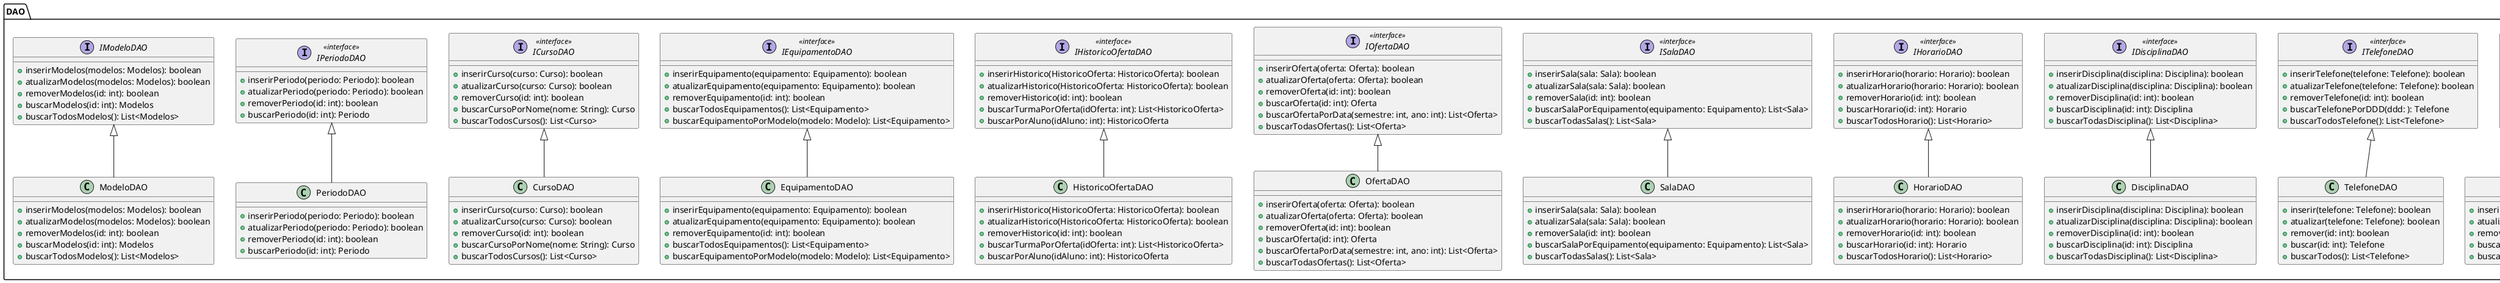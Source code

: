 @startuml trabalho_engenharia_dao

package "DAO" {
    interface IPessoaDAO << interface >>{
        + inserir(pessoa: Pessoa): boolean
        + atualizarDados(pessoa: Pessoa): boolean
        + remover(id: int): boolean
        + buscar(id: int): Pessoa
    }

    IPessoaDAO <|-- AlunoDAO
    class AlunoDAO {
        + inserir(aluno: Aluno): boolean
        + atualizarDados(aluno: Aluno): boolean
        + remover(id: int): boolean
        + buscar(id: int): Aluno
        + filtrarPorCurso(curso: Curso): List <Alunos>
        + buscarAlunoPorAno(ano: Date): List <Alunos>
    }

    IPessoaDAO <|-- ProfessorDAO
    class ProfessorDAO {
        + inserir(professor: Professor): boolean
        + atualizarDados(professor: Professor): boolean
        + remover(id: int): boolean
        + buscar(id: int): Professor
        + buscarTodos(): List<Professor>
        + filtrarPorDisciplina(disciplina: Disciplina): List <Professor>
    }

    IEnderecoDAO <|-- EnderecoDAO
    interface IEnderecoDAO <<interface>>{
        + inserirEndereco(endereco: Endereco): boolean
        + atualizarEndereco(endereco: Endereco): boolean
        + removerEndereco(id: int): boolean
        + buscarEnderecoPorCidade(cidade: String): List<Endereco>
        + buscarTodosEnderecos(): List<Endereco>
    }
    class EnderecoDAO {
        + inserirEndereco(endereco: Endereco): boolean
        + atualizarEndereco(endereco: Endereco): boolean
        + removerEndereco(id: int): boolean
        + buscarEnderecoPorCidade(cidade: String): List<Endereco>
        + buscarTodosEnderecos(): List<Endereco>
    }

    ITelefoneDAO <|-- TelefoneDAO
    interface ITelefoneDAO <<interface>> {
        + inserirTelefone(telefone: Telefone): boolean
        + atualizarTelefone(telefone: Telefone): boolean
        + removerTelefone(id: int): boolean
        + buscarTelefonePorDDD(ddd: ): Telefone
        + buscarTodosTelefone(): List<Telefone>
    }
    class TelefoneDAO {
        + inserir(telefone: Telefone): boolean
        + atualizar(telefone: Telefone): boolean
        + remover(id: int): boolean
        + buscar(id: int): Telefone
        + buscarTodos(): List<Telefone>
    }

    IDisciplinaDAO <|-- DisciplinaDAO
    interface IDisciplinaDAO <<interface>> {
        + inserirDisciplina(disciplina: Disciplina): boolean
        + atualizarDisciplina(disciplina: Disciplina): boolean
        + removerDisciplina(id: int): boolean
        + buscarDisciplina(id: int): Disciplina
        + buscarTodasDisciplina(): List<Disciplina>

    }
    class DisciplinaDAO {
        + inserirDisciplina(disciplina: Disciplina): boolean
        + atualizarDisciplina(disciplina: Disciplina): boolean
        + removerDisciplina(id: int): boolean
        + buscarDisciplina(id: int): Disciplina
        + buscarTodasDisciplina(): List<Disciplina>
    }

    IHorarioDAO <|-- HorarioDAO
    interface IHorarioDAO <<interface>>{
        + inserirHorario(horario: Horario): boolean
        + atualizarHorario(horario: Horario): boolean
        + removerHorario(id: int): boolean
        + buscarHorario(id: int): Horario
        + buscarTodosHorario(): List<Horario>
    }
    class HorarioDAO {
        + inserirHorario(horario: Horario): boolean
        + atualizarHorario(horario: Horario): boolean
        + removerHorario(id: int): boolean
        + buscarHorario(id: int): Horario
        + buscarTodosHorario(): List<Horario>
    }

    ISalaDAO <|-- SalaDAO
    interface ISalaDAO <<interface>> {
        + inserirSala(sala: Sala): boolean
        + atualizarSala(sala: Sala): boolean
        + removerSala(id: int): boolean
        + buscarSalaPorEquipamento(equipamento: Equipamento): List<Sala>
        + buscarTodasSalas(): List<Sala>
    }
    class SalaDAO {
        + inserirSala(sala: Sala): boolean
        + atualizarSala(sala: Sala): boolean
        + removerSala(id: int): boolean
        + buscarSalaPorEquipamento(equipamento: Equipamento): List<Sala>
        + buscarTodasSalas(): List<Sala>
    }

    IOfertaDAO <|-- OfertaDAO
    interface IOfertaDAO <<interface>> {
        + inserirOferta(oferta: Oferta): boolean
        + atualizarOferta(oferta: Oferta): boolean
        + removerOferta(id: int): boolean
        + buscarOferta(id: int): Oferta
        + buscarOfertaPorData(semestre: int, ano: int): List<Oferta>
        + buscarTodasOfertas(): List<Oferta>
    }
    class OfertaDAO {
        + inserirOferta(oferta: Oferta): boolean
        + atualizarOferta(oferta: Oferta): boolean
        + removerOferta(id: int): boolean
        + buscarOferta(id: int): Oferta
        + buscarOfertaPorData(semestre: int, ano: int): List<Oferta>
        + buscarTodasOfertas(): List<Oferta>
    }

    IHistoricoOfertaDAO <|-- HistoricoOfertaDAO
    interface IHistoricoOfertaDAO <<interface>>{
        + inserirHistorico(HistoricoOferta: HistoricoOferta): boolean
        + atualizarHistorico(HistoricoOferta: HistoricoOferta): boolean
        + removerHistorico(id: int): boolean
        + buscarTurmaPorOferta(idOferta: int): List<HistoricoOferta>
        + buscarPorAluno(idAluno: int): HistoricoOferta
    }

    class HistoricoOfertaDAO {
        + inserirHistorico(HistoricoOferta: HistoricoOferta): boolean
        + atualizarHistorico(HistoricoOferta: HistoricoOferta): boolean
        + removerHistorico(id: int): boolean
        + buscarTurmaPorOferta(idOferta: int): List<HistoricoOferta>
        + buscarPorAluno(idAluno: int): HistoricoOferta
    }

    IEquipamentoDAO <|-- EquipamentoDAO
    interface IEquipamentoDAO <<interface>>{
        + inserirEquipamento(equipamento: Equipamento): boolean
        + atualizarEquipamento(equipamento: Equipamento): boolean
        + removerEquipamento(id: int): boolean
        + buscarTodosEquipamentos(): List<Equipamento>
        + buscarEquipamentoPorModelo(modelo: Modelo): List<Equipamento>
    }

    class EquipamentoDAO {
        + inserirEquipamento(equipamento: Equipamento): boolean
        + atualizarEquipamento(equipamento: Equipamento): boolean
        + removerEquipamento(id: int): boolean
        + buscarTodosEquipamentos(): List<Equipamento>
        + buscarEquipamentoPorModelo(modelo: Modelo): List<Equipamento>
    }

    ICursoDAO <|-- CursoDAO
    interface ICursoDAO <<interface>>{
        + inserirCurso(curso: Curso): boolean
        + atualizarCurso(curso: Curso): boolean
        + removerCurso(id: int): boolean
        + buscarCursoPorNome(nome: String): Curso
        + buscarTodosCursos(): List<Curso>
    }

    class CursoDAO {
        + inserirCurso(curso: Curso): boolean
        + atualizarCurso(curso: Curso): boolean
        + removerCurso(id: int): boolean
        + buscarCursoPorNome(nome: String): Curso
        + buscarTodosCursos(): List<Curso>
    }

    IPeriodoDAO <|-- PeriodoDAO
    interface IPeriodoDAO <<interface>>{
        + inserirPeriodo(periodo: Periodo): boolean
        + atualizarPeriodo(periodo: Periodo): boolean
        + removerPeriodo(id: int): boolean
        + buscarPeriodo(id: int): Periodo
    }

    class PeriodoDAO {
        + inserirPeriodo(periodo: Periodo): boolean
        + atualizarPeriodo(periodo: Periodo): boolean
        + removerPeriodo(id: int): boolean
        + buscarPeriodo(id: int): Periodo
    }

    IModeloDAO <|-- ModeloDAO
    interface IModeloDAO {
        + inserirModelos(modelos: Modelos): boolean
        + atualizarModelos(modelos: Modelos): boolean
        + removerModelos(id: int): boolean
        + buscarModelos(id: int): Modelos
        + buscarTodosModelos(): List<Modelos>
    }

    class ModeloDAO {
        + inserirModelos(modelos: Modelos): boolean
        + atualizarModelos(modelos: Modelos): boolean
        + removerModelos(id: int): boolean
        + buscarModelos(id: int): Modelos
        + buscarTodosModelos(): List<Modelos>
    }
}

@enduml